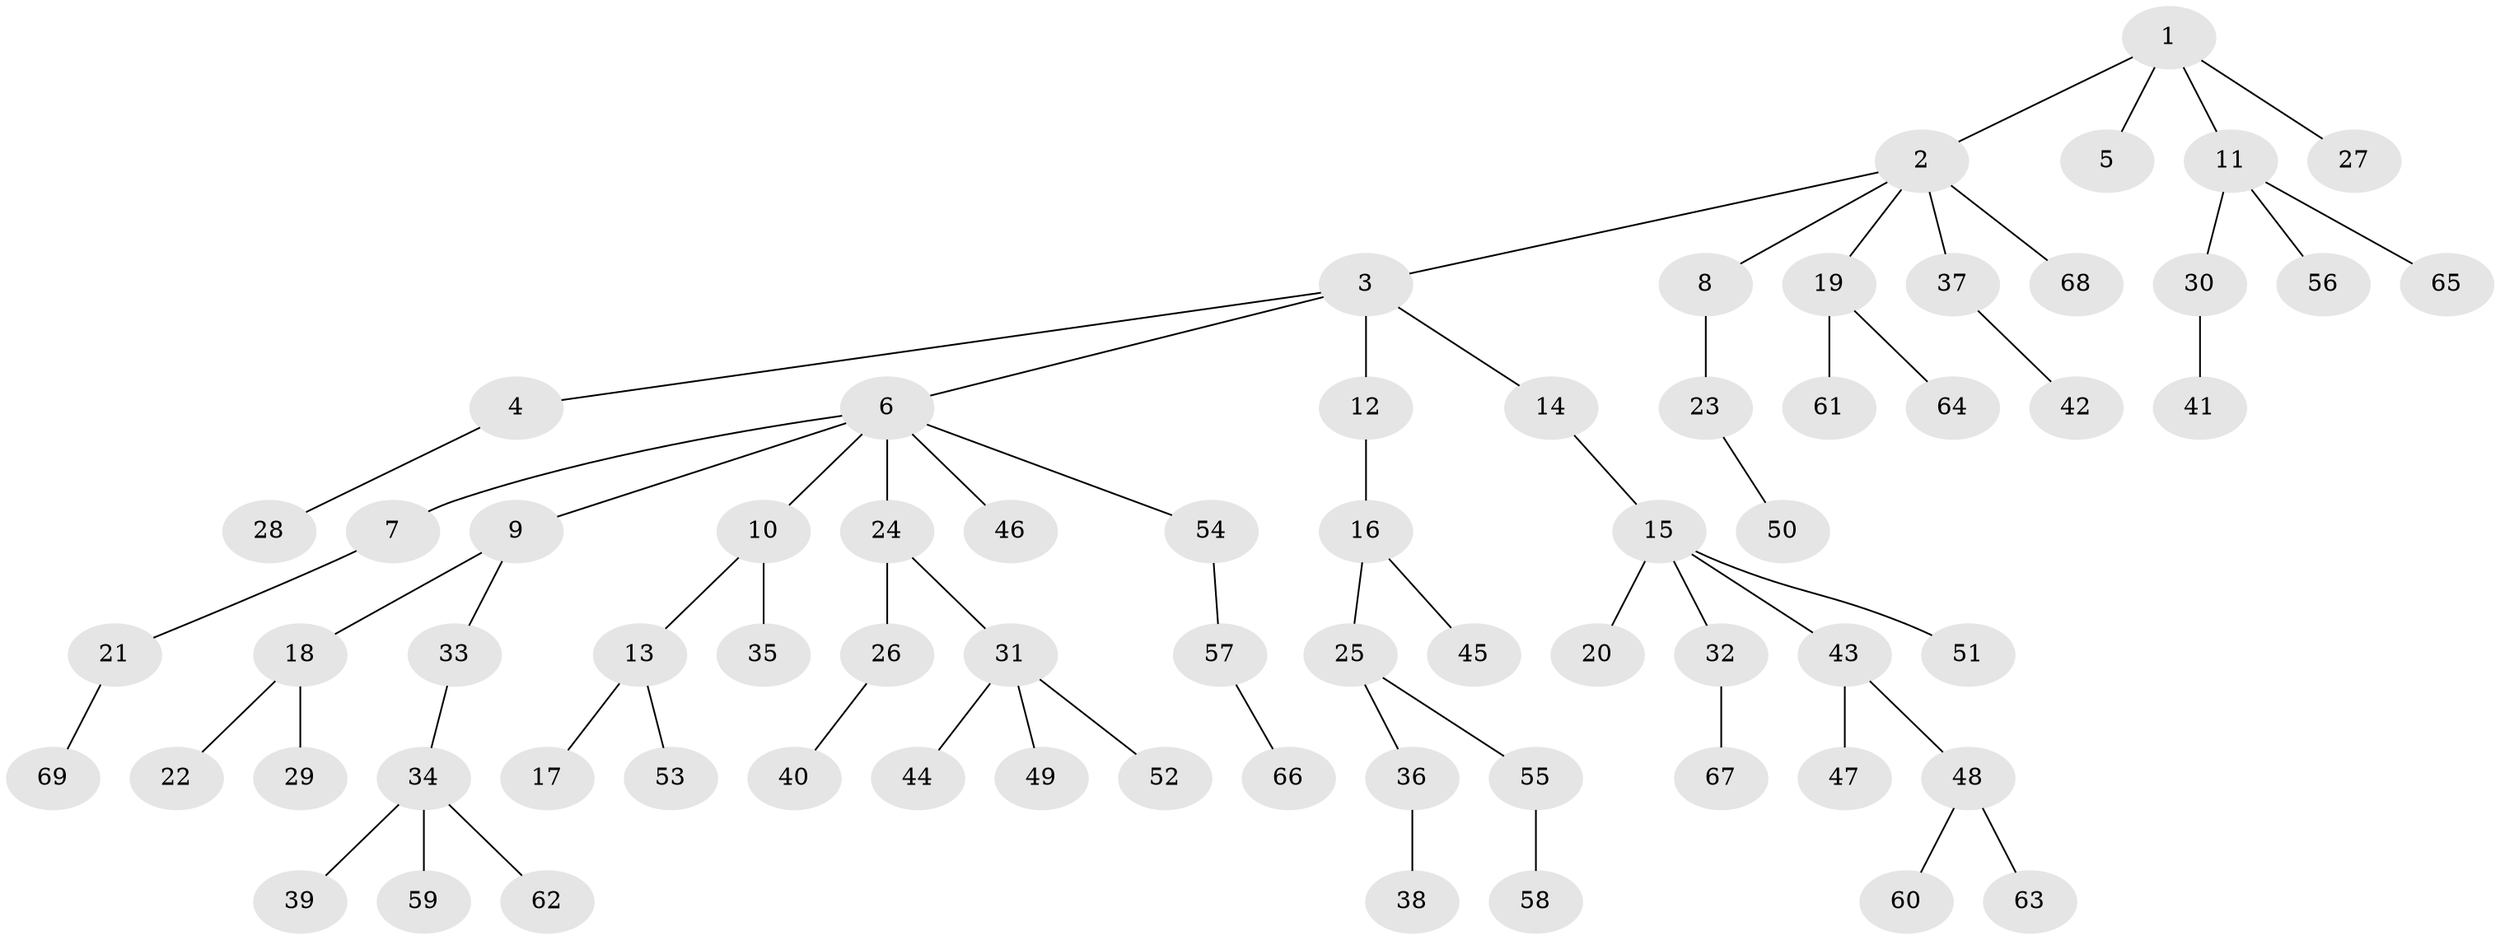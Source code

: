 // coarse degree distribution, {2: 0.3333333333333333, 4: 0.09523809523809523, 5: 0.047619047619047616, 3: 0.047619047619047616, 1: 0.47619047619047616}
// Generated by graph-tools (version 1.1) at 2025/51/03/04/25 22:51:39]
// undirected, 69 vertices, 68 edges
graph export_dot {
  node [color=gray90,style=filled];
  1;
  2;
  3;
  4;
  5;
  6;
  7;
  8;
  9;
  10;
  11;
  12;
  13;
  14;
  15;
  16;
  17;
  18;
  19;
  20;
  21;
  22;
  23;
  24;
  25;
  26;
  27;
  28;
  29;
  30;
  31;
  32;
  33;
  34;
  35;
  36;
  37;
  38;
  39;
  40;
  41;
  42;
  43;
  44;
  45;
  46;
  47;
  48;
  49;
  50;
  51;
  52;
  53;
  54;
  55;
  56;
  57;
  58;
  59;
  60;
  61;
  62;
  63;
  64;
  65;
  66;
  67;
  68;
  69;
  1 -- 2;
  1 -- 5;
  1 -- 11;
  1 -- 27;
  2 -- 3;
  2 -- 8;
  2 -- 19;
  2 -- 37;
  2 -- 68;
  3 -- 4;
  3 -- 6;
  3 -- 12;
  3 -- 14;
  4 -- 28;
  6 -- 7;
  6 -- 9;
  6 -- 10;
  6 -- 24;
  6 -- 46;
  6 -- 54;
  7 -- 21;
  8 -- 23;
  9 -- 18;
  9 -- 33;
  10 -- 13;
  10 -- 35;
  11 -- 30;
  11 -- 56;
  11 -- 65;
  12 -- 16;
  13 -- 17;
  13 -- 53;
  14 -- 15;
  15 -- 20;
  15 -- 32;
  15 -- 43;
  15 -- 51;
  16 -- 25;
  16 -- 45;
  18 -- 22;
  18 -- 29;
  19 -- 61;
  19 -- 64;
  21 -- 69;
  23 -- 50;
  24 -- 26;
  24 -- 31;
  25 -- 36;
  25 -- 55;
  26 -- 40;
  30 -- 41;
  31 -- 44;
  31 -- 49;
  31 -- 52;
  32 -- 67;
  33 -- 34;
  34 -- 39;
  34 -- 59;
  34 -- 62;
  36 -- 38;
  37 -- 42;
  43 -- 47;
  43 -- 48;
  48 -- 60;
  48 -- 63;
  54 -- 57;
  55 -- 58;
  57 -- 66;
}
